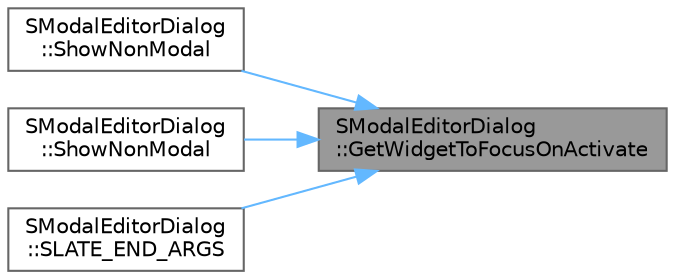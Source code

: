 digraph "SModalEditorDialog::GetWidgetToFocusOnActivate"
{
 // INTERACTIVE_SVG=YES
 // LATEX_PDF_SIZE
  bgcolor="transparent";
  edge [fontname=Helvetica,fontsize=10,labelfontname=Helvetica,labelfontsize=10];
  node [fontname=Helvetica,fontsize=10,shape=box,height=0.2,width=0.4];
  rankdir="RL";
  Node1 [id="Node000001",label="SModalEditorDialog\l::GetWidgetToFocusOnActivate",height=0.2,width=0.4,color="gray40", fillcolor="grey60", style="filled", fontcolor="black",tooltip=" "];
  Node1 -> Node2 [id="edge1_Node000001_Node000002",dir="back",color="steelblue1",style="solid",tooltip=" "];
  Node2 [id="Node000002",label="SModalEditorDialog\l::ShowNonModal",height=0.2,width=0.4,color="grey40", fillcolor="white", style="filled",URL="$dd/d80/classSModalEditorDialog.html#ac8d0f3202e21c4c6dd28c79970e61bc4",tooltip=" "];
  Node1 -> Node3 [id="edge2_Node000001_Node000003",dir="back",color="steelblue1",style="solid",tooltip=" "];
  Node3 [id="Node000003",label="SModalEditorDialog\l::ShowNonModal",height=0.2,width=0.4,color="grey40", fillcolor="white", style="filled",URL="$dd/d80/classSModalEditorDialog.html#a98466c00908f4e38d338e18dd4851d9c",tooltip=" "];
  Node1 -> Node4 [id="edge3_Node000001_Node000004",dir="back",color="steelblue1",style="solid",tooltip=" "];
  Node4 [id="Node000004",label="SModalEditorDialog\l::SLATE_END_ARGS",height=0.2,width=0.4,color="grey40", fillcolor="white", style="filled",URL="$dd/d80/classSModalEditorDialog.html#a232c01bf78d0de26ad35d9cecc773638",tooltip=" "];
}
